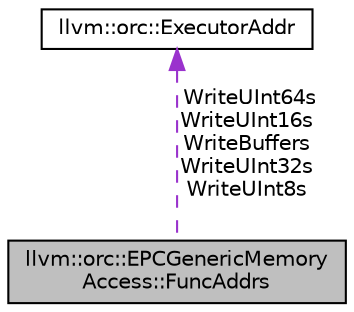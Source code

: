 digraph "llvm::orc::EPCGenericMemoryAccess::FuncAddrs"
{
 // LATEX_PDF_SIZE
  bgcolor="transparent";
  edge [fontname="Helvetica",fontsize="10",labelfontname="Helvetica",labelfontsize="10"];
  node [fontname="Helvetica",fontsize="10",shape=record];
  Node1 [label="llvm::orc::EPCGenericMemory\lAccess::FuncAddrs",height=0.2,width=0.4,color="black", fillcolor="grey75", style="filled", fontcolor="black",tooltip="Function addresses for memory access."];
  Node2 -> Node1 [dir="back",color="darkorchid3",fontsize="10",style="dashed",label=" WriteUInt64s\nWriteUInt16s\nWriteBuffers\nWriteUInt32s\nWriteUInt8s" ,fontname="Helvetica"];
  Node2 [label="llvm::orc::ExecutorAddr",height=0.2,width=0.4,color="black",URL="$classllvm_1_1orc_1_1ExecutorAddr.html",tooltip="Represents an address in the executor process."];
}
